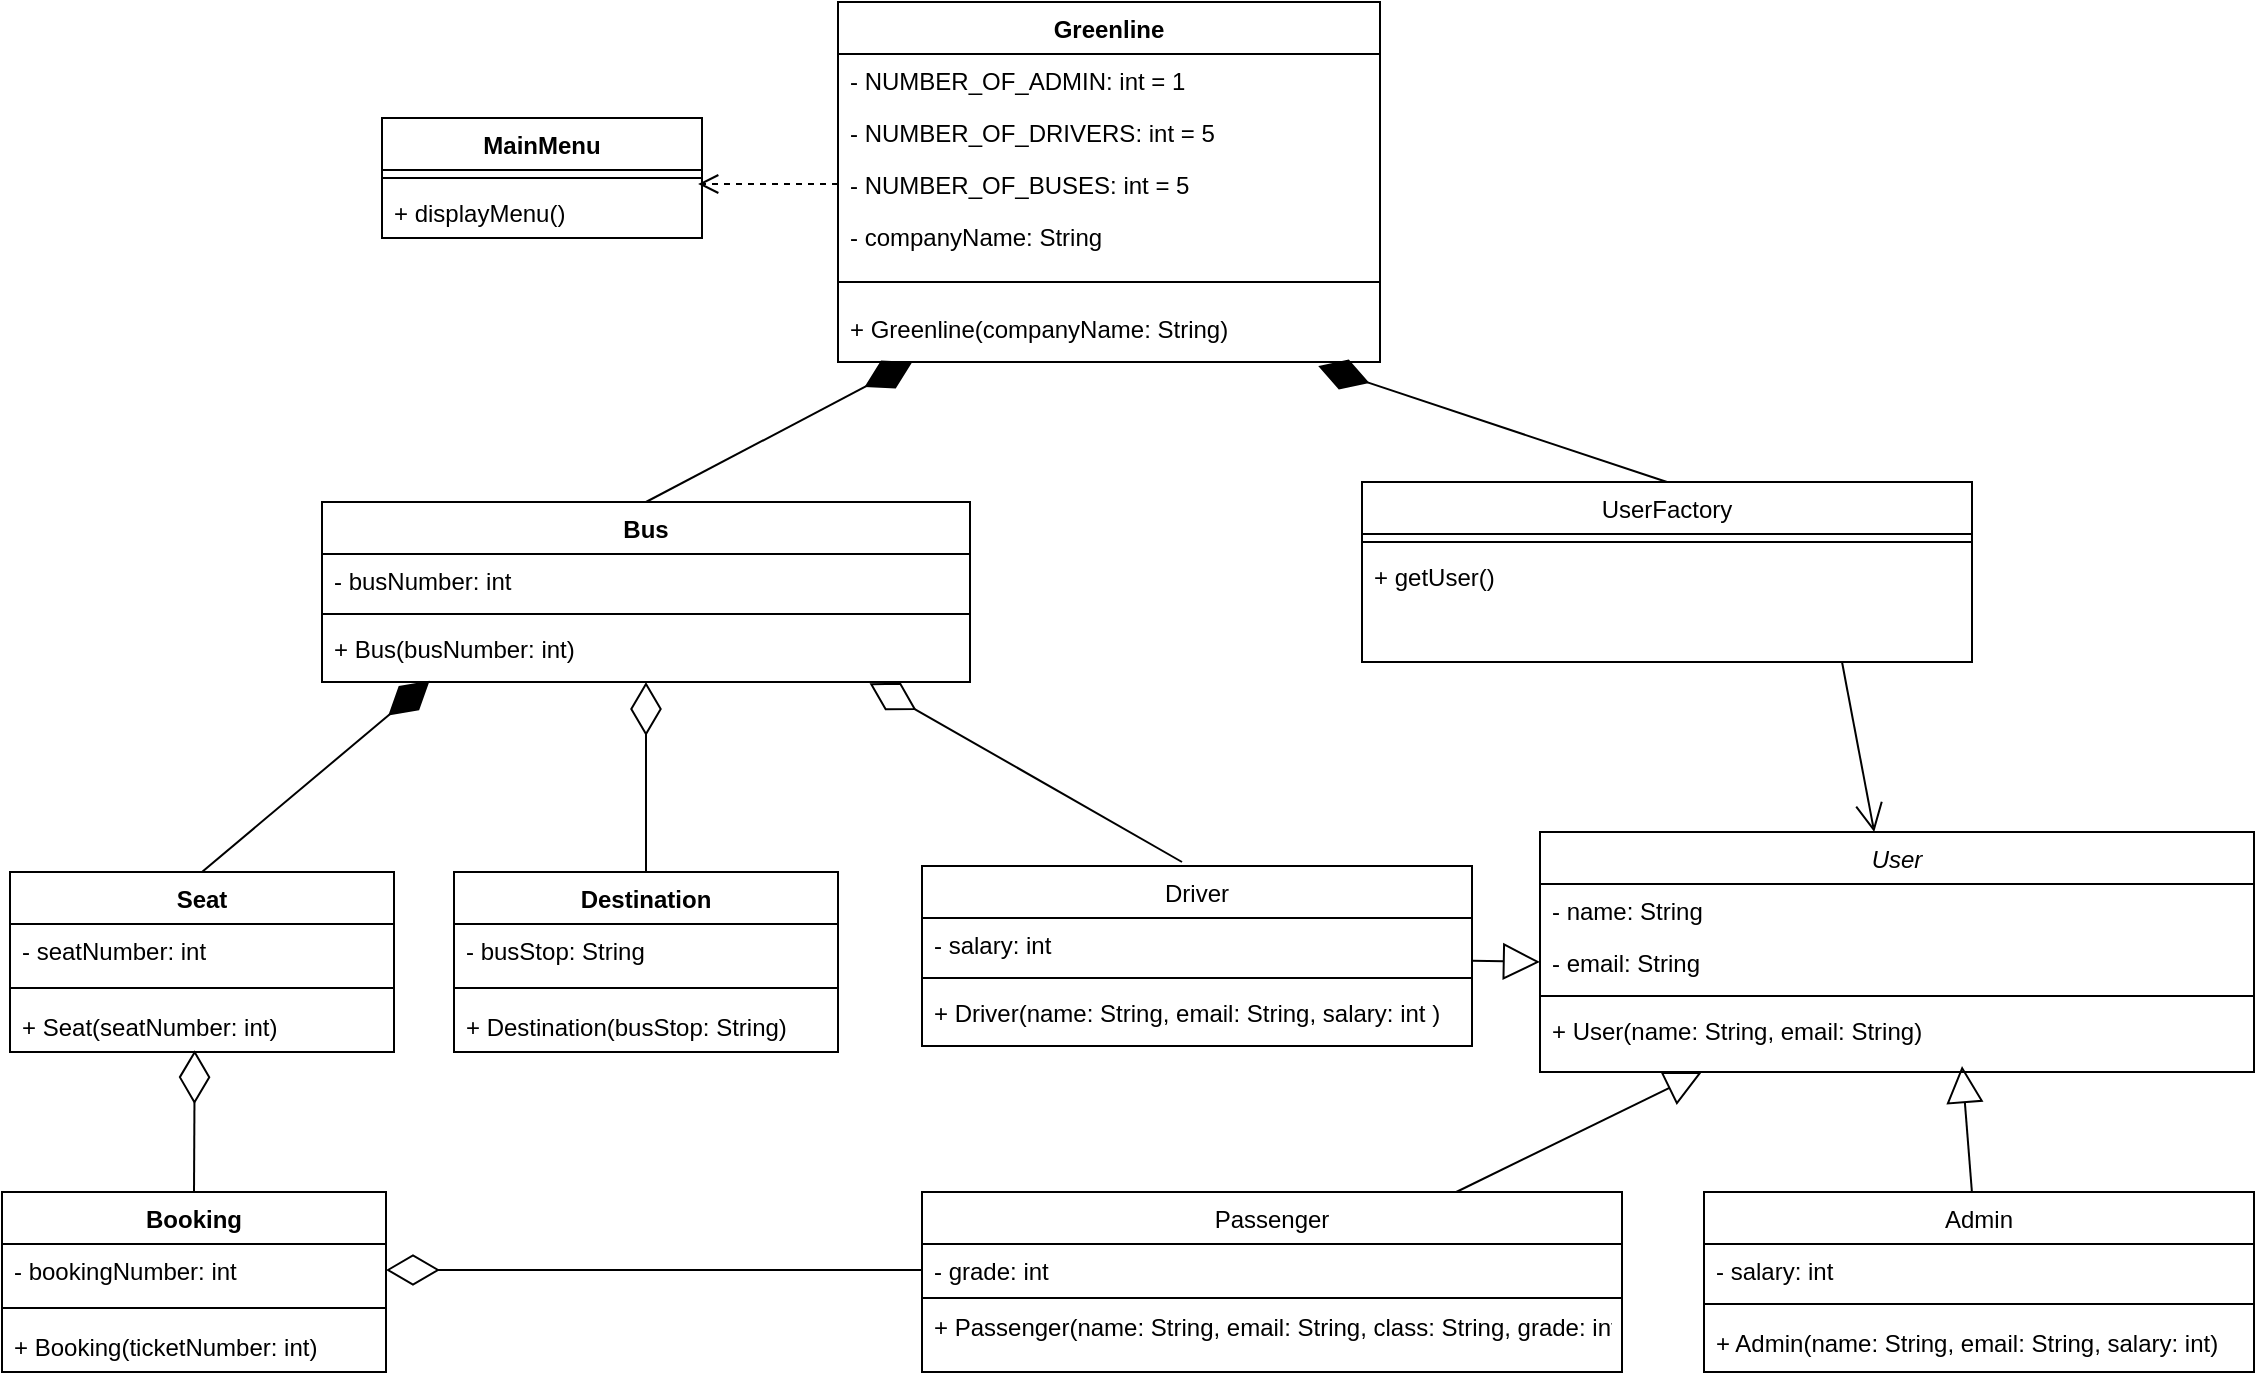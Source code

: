 <mxfile version="13.7.3" type="device"><diagram id="C5RBs43oDa-KdzZeNtuy" name="Page-1"><mxGraphModel dx="1662" dy="856" grid="1" gridSize="10" guides="1" tooltips="1" connect="1" arrows="1" fold="1" page="1" pageScale="1" pageWidth="1169" pageHeight="827" math="0" shadow="0"><root><mxCell id="WIyWlLk6GJQsqaUBKTNV-0"/><mxCell id="WIyWlLk6GJQsqaUBKTNV-1" parent="WIyWlLk6GJQsqaUBKTNV-0"/><mxCell id="aZxWekm1cW6UHKEbnHoh-35" value="" style="endArrow=diamondThin;endFill=1;endSize=24;html=1;entryX=0.886;entryY=1.067;entryDx=0;entryDy=0;entryPerimeter=0;exitX=0.5;exitY=0;exitDx=0;exitDy=0;" parent="WIyWlLk6GJQsqaUBKTNV-1" source="zkfFHV4jXpPFQw0GAbJ--17" target="aZxWekm1cW6UHKEbnHoh-6" edge="1"><mxGeometry width="160" relative="1" as="geometry"><mxPoint x="534" y="310" as="sourcePoint"/><mxPoint x="646" y="260" as="targetPoint"/></mxGeometry></mxCell><mxCell id="aZxWekm1cW6UHKEbnHoh-36" value="" style="endArrow=diamondThin;endFill=1;endSize=24;html=1;exitX=0.5;exitY=0;exitDx=0;exitDy=0;entryX=0.137;entryY=1;entryDx=0;entryDy=0;entryPerimeter=0;" parent="WIyWlLk6GJQsqaUBKTNV-1" source="aZxWekm1cW6UHKEbnHoh-15" target="aZxWekm1cW6UHKEbnHoh-6" edge="1"><mxGeometry width="160" relative="1" as="geometry"><mxPoint x="241" y="250" as="sourcePoint"/><mxPoint x="325" y="161" as="targetPoint"/></mxGeometry></mxCell><mxCell id="aZxWekm1cW6UHKEbnHoh-37" value="" style="html=1;verticalAlign=bottom;endArrow=open;dashed=1;endSize=8;exitX=0;exitY=0.5;exitDx=0;exitDy=0;entryX=0.988;entryY=0.875;entryDx=0;entryDy=0;entryPerimeter=0;" parent="WIyWlLk6GJQsqaUBKTNV-1" source="jJBky4X7id6nGAewXu0b-29" target="aZxWekm1cW6UHKEbnHoh-29" edge="1"><mxGeometry relative="1" as="geometry"><mxPoint x="450" y="100" as="sourcePoint"/><mxPoint x="380" y="100" as="targetPoint"/><Array as="points"/></mxGeometry></mxCell><mxCell id="jJBky4X7id6nGAewXu0b-2" value="" style="endArrow=block;endSize=16;endFill=0;html=1;" edge="1" parent="WIyWlLk6GJQsqaUBKTNV-1" source="zkfFHV4jXpPFQw0GAbJ--6"><mxGeometry width="160" relative="1" as="geometry"><mxPoint x="431" y="395" as="sourcePoint"/><mxPoint x="870" y="545" as="targetPoint"/></mxGeometry></mxCell><mxCell id="jJBky4X7id6nGAewXu0b-3" value="" style="endArrow=block;endSize=16;endFill=0;html=1;" edge="1" parent="WIyWlLk6GJQsqaUBKTNV-1" source="aZxWekm1cW6UHKEbnHoh-0"><mxGeometry width="160" relative="1" as="geometry"><mxPoint x="295.756" y="595" as="sourcePoint"/><mxPoint x="1000" y="542" as="targetPoint"/></mxGeometry></mxCell><mxCell id="jJBky4X7id6nGAewXu0b-4" value="" style="endArrow=block;endSize=16;endFill=0;html=1;entryX=0;entryY=0.5;entryDx=0;entryDy=0;" edge="1" parent="WIyWlLk6GJQsqaUBKTNV-1" source="zkfFHV4jXpPFQw0GAbJ--13" target="zkfFHV4jXpPFQw0GAbJ--1"><mxGeometry width="160" relative="1" as="geometry"><mxPoint x="305.756" y="605" as="sourcePoint"/><mxPoint x="531.5" y="435" as="targetPoint"/></mxGeometry></mxCell><mxCell id="aZxWekm1cW6UHKEbnHoh-0" value="Admin" style="swimlane;fontStyle=0;align=center;verticalAlign=top;childLayout=stackLayout;horizontal=1;startSize=26;horizontalStack=0;resizeParent=1;resizeLast=0;collapsible=1;marginBottom=0;rounded=0;shadow=0;strokeWidth=1;" parent="WIyWlLk6GJQsqaUBKTNV-1" vertex="1"><mxGeometry x="871" y="605" width="275" height="90" as="geometry"><mxRectangle x="330" y="360" width="170" height="26" as="alternateBounds"/></mxGeometry></mxCell><mxCell id="aZxWekm1cW6UHKEbnHoh-1" value="- salary: int" style="text;align=left;verticalAlign=top;spacingLeft=4;spacingRight=4;overflow=hidden;rotatable=0;points=[[0,0.5],[1,0.5]];portConstraint=eastwest;" parent="aZxWekm1cW6UHKEbnHoh-0" vertex="1"><mxGeometry y="26" width="275" height="24" as="geometry"/></mxCell><mxCell id="aZxWekm1cW6UHKEbnHoh-2" value="" style="line;html=1;strokeWidth=1;align=left;verticalAlign=middle;spacingTop=-1;spacingLeft=3;spacingRight=3;rotatable=0;labelPosition=right;points=[];portConstraint=eastwest;" parent="aZxWekm1cW6UHKEbnHoh-0" vertex="1"><mxGeometry y="50" width="275" height="12" as="geometry"/></mxCell><mxCell id="aZxWekm1cW6UHKEbnHoh-8" value="+ Admin(name: String, email: String, salary: int)" style="text;align=left;verticalAlign=top;spacingLeft=4;spacingRight=4;overflow=hidden;rotatable=0;points=[[0,0.5],[1,0.5]];portConstraint=eastwest;" parent="aZxWekm1cW6UHKEbnHoh-0" vertex="1"><mxGeometry y="62" width="275" height="18" as="geometry"/></mxCell><mxCell id="aZxWekm1cW6UHKEbnHoh-39" value="Destination" style="swimlane;fontStyle=1;align=center;verticalAlign=top;childLayout=stackLayout;horizontal=1;startSize=26;horizontalStack=0;resizeParent=1;resizeParentMax=0;resizeLast=0;collapsible=1;marginBottom=0;" parent="WIyWlLk6GJQsqaUBKTNV-1" vertex="1"><mxGeometry x="246" y="445" width="192" height="90" as="geometry"/></mxCell><mxCell id="aZxWekm1cW6UHKEbnHoh-40" value="- busStop: String" style="text;strokeColor=none;fillColor=none;align=left;verticalAlign=top;spacingLeft=4;spacingRight=4;overflow=hidden;rotatable=0;points=[[0,0.5],[1,0.5]];portConstraint=eastwest;" parent="aZxWekm1cW6UHKEbnHoh-39" vertex="1"><mxGeometry y="26" width="192" height="26" as="geometry"/></mxCell><mxCell id="aZxWekm1cW6UHKEbnHoh-41" value="" style="line;strokeWidth=1;fillColor=none;align=left;verticalAlign=middle;spacingTop=-1;spacingLeft=3;spacingRight=3;rotatable=0;labelPosition=right;points=[];portConstraint=eastwest;" parent="aZxWekm1cW6UHKEbnHoh-39" vertex="1"><mxGeometry y="52" width="192" height="12" as="geometry"/></mxCell><mxCell id="aZxWekm1cW6UHKEbnHoh-42" value="+ Destination(busStop: String)" style="text;strokeColor=none;fillColor=none;align=left;verticalAlign=top;spacingLeft=4;spacingRight=4;overflow=hidden;rotatable=0;points=[[0,0.5],[1,0.5]];portConstraint=eastwest;" parent="aZxWekm1cW6UHKEbnHoh-39" vertex="1"><mxGeometry y="64" width="192" height="26" as="geometry"/></mxCell><mxCell id="jJBky4X7id6nGAewXu0b-24" value="Seat" style="swimlane;fontStyle=1;align=center;verticalAlign=top;childLayout=stackLayout;horizontal=1;startSize=26;horizontalStack=0;resizeParent=1;resizeParentMax=0;resizeLast=0;collapsible=1;marginBottom=0;" vertex="1" parent="WIyWlLk6GJQsqaUBKTNV-1"><mxGeometry x="24" y="445" width="192" height="90" as="geometry"/></mxCell><mxCell id="jJBky4X7id6nGAewXu0b-25" value="- seatNumber: int" style="text;strokeColor=none;fillColor=none;align=left;verticalAlign=top;spacingLeft=4;spacingRight=4;overflow=hidden;rotatable=0;points=[[0,0.5],[1,0.5]];portConstraint=eastwest;" vertex="1" parent="jJBky4X7id6nGAewXu0b-24"><mxGeometry y="26" width="192" height="26" as="geometry"/></mxCell><mxCell id="jJBky4X7id6nGAewXu0b-26" value="" style="line;strokeWidth=1;fillColor=none;align=left;verticalAlign=middle;spacingTop=-1;spacingLeft=3;spacingRight=3;rotatable=0;labelPosition=right;points=[];portConstraint=eastwest;" vertex="1" parent="jJBky4X7id6nGAewXu0b-24"><mxGeometry y="52" width="192" height="12" as="geometry"/></mxCell><mxCell id="jJBky4X7id6nGAewXu0b-27" value="+ Seat(seatNumber: int)" style="text;strokeColor=none;fillColor=none;align=left;verticalAlign=top;spacingLeft=4;spacingRight=4;overflow=hidden;rotatable=0;points=[[0,0.5],[1,0.5]];portConstraint=eastwest;" vertex="1" parent="jJBky4X7id6nGAewXu0b-24"><mxGeometry y="64" width="192" height="26" as="geometry"/></mxCell><mxCell id="jJBky4X7id6nGAewXu0b-30" value="" style="endArrow=diamondThin;endFill=1;endSize=24;html=1;exitX=0.5;exitY=0;exitDx=0;exitDy=0;entryX=0.166;entryY=0.98;entryDx=0;entryDy=0;entryPerimeter=0;" edge="1" parent="WIyWlLk6GJQsqaUBKTNV-1" source="jJBky4X7id6nGAewXu0b-24" target="aZxWekm1cW6UHKEbnHoh-18"><mxGeometry width="160" relative="1" as="geometry"><mxPoint x="30" y="370" as="sourcePoint"/><mxPoint x="171" y="340" as="targetPoint"/></mxGeometry></mxCell><mxCell id="jJBky4X7id6nGAewXu0b-31" value="" style="endArrow=diamondThin;endFill=0;endSize=24;html=1;exitX=0.5;exitY=0;exitDx=0;exitDy=0;" edge="1" parent="WIyWlLk6GJQsqaUBKTNV-1" source="aZxWekm1cW6UHKEbnHoh-39" target="aZxWekm1cW6UHKEbnHoh-18"><mxGeometry width="160" relative="1" as="geometry"><mxPoint x="294" y="400" as="sourcePoint"/><mxPoint x="454" y="400" as="targetPoint"/></mxGeometry></mxCell><mxCell id="jJBky4X7id6nGAewXu0b-32" value="" style="endArrow=diamondThin;endFill=0;endSize=24;html=1;entryX=0.481;entryY=0.966;entryDx=0;entryDy=0;entryPerimeter=0;exitX=0.5;exitY=0;exitDx=0;exitDy=0;" edge="1" parent="WIyWlLk6GJQsqaUBKTNV-1" source="jJBky4X7id6nGAewXu0b-20" target="jJBky4X7id6nGAewXu0b-27"><mxGeometry width="160" relative="1" as="geometry"><mxPoint x="-26" y="580" as="sourcePoint"/><mxPoint x="134" y="580" as="targetPoint"/></mxGeometry></mxCell><mxCell id="jJBky4X7id6nGAewXu0b-33" value="" style="endArrow=diamondThin;endFill=0;endSize=24;html=1;exitX=0;exitY=0.5;exitDx=0;exitDy=0;" edge="1" parent="WIyWlLk6GJQsqaUBKTNV-1" source="zkfFHV4jXpPFQw0GAbJ--8" target="jJBky4X7id6nGAewXu0b-21"><mxGeometry width="160" relative="1" as="geometry"><mxPoint x="467" y="644" as="sourcePoint"/><mxPoint x="330" y="661" as="targetPoint"/></mxGeometry></mxCell><mxCell id="jJBky4X7id6nGAewXu0b-20" value="Booking" style="swimlane;fontStyle=1;align=center;verticalAlign=top;childLayout=stackLayout;horizontal=1;startSize=26;horizontalStack=0;resizeParent=1;resizeParentMax=0;resizeLast=0;collapsible=1;marginBottom=0;" vertex="1" parent="WIyWlLk6GJQsqaUBKTNV-1"><mxGeometry x="20" y="605" width="192" height="90" as="geometry"/></mxCell><mxCell id="jJBky4X7id6nGAewXu0b-21" value="- bookingNumber: int" style="text;strokeColor=none;fillColor=none;align=left;verticalAlign=top;spacingLeft=4;spacingRight=4;overflow=hidden;rotatable=0;points=[[0,0.5],[1,0.5]];portConstraint=eastwest;" vertex="1" parent="jJBky4X7id6nGAewXu0b-20"><mxGeometry y="26" width="192" height="26" as="geometry"/></mxCell><mxCell id="jJBky4X7id6nGAewXu0b-22" value="" style="line;strokeWidth=1;fillColor=none;align=left;verticalAlign=middle;spacingTop=-1;spacingLeft=3;spacingRight=3;rotatable=0;labelPosition=right;points=[];portConstraint=eastwest;" vertex="1" parent="jJBky4X7id6nGAewXu0b-20"><mxGeometry y="52" width="192" height="12" as="geometry"/></mxCell><mxCell id="jJBky4X7id6nGAewXu0b-23" value="+ Booking(ticketNumber: int)" style="text;strokeColor=none;fillColor=none;align=left;verticalAlign=top;spacingLeft=4;spacingRight=4;overflow=hidden;rotatable=0;points=[[0,0.5],[1,0.5]];portConstraint=eastwest;" vertex="1" parent="jJBky4X7id6nGAewXu0b-20"><mxGeometry y="64" width="192" height="26" as="geometry"/></mxCell><mxCell id="zkfFHV4jXpPFQw0GAbJ--13" value="Driver" style="swimlane;fontStyle=0;align=center;verticalAlign=top;childLayout=stackLayout;horizontal=1;startSize=26;horizontalStack=0;resizeParent=1;resizeLast=0;collapsible=1;marginBottom=0;rounded=0;shadow=0;strokeWidth=1;" parent="WIyWlLk6GJQsqaUBKTNV-1" vertex="1"><mxGeometry x="480" y="442" width="275" height="90" as="geometry"><mxRectangle x="330" y="360" width="170" height="26" as="alternateBounds"/></mxGeometry></mxCell><mxCell id="zkfFHV4jXpPFQw0GAbJ--14" value="- salary: int" style="text;align=left;verticalAlign=top;spacingLeft=4;spacingRight=4;overflow=hidden;rotatable=0;points=[[0,0.5],[1,0.5]];portConstraint=eastwest;" parent="zkfFHV4jXpPFQw0GAbJ--13" vertex="1"><mxGeometry y="26" width="275" height="26" as="geometry"/></mxCell><mxCell id="zkfFHV4jXpPFQw0GAbJ--15" value="" style="line;html=1;strokeWidth=1;align=left;verticalAlign=middle;spacingTop=-1;spacingLeft=3;spacingRight=3;rotatable=0;labelPosition=right;points=[];portConstraint=eastwest;" parent="zkfFHV4jXpPFQw0GAbJ--13" vertex="1"><mxGeometry y="52" width="275" height="8" as="geometry"/></mxCell><mxCell id="aZxWekm1cW6UHKEbnHoh-9" value="+ Driver(name: String, email: String, salary: int )" style="text;align=left;verticalAlign=top;spacingLeft=4;spacingRight=4;overflow=hidden;rotatable=0;points=[[0,0.5],[1,0.5]];portConstraint=eastwest;" parent="zkfFHV4jXpPFQw0GAbJ--13" vertex="1"><mxGeometry y="60" width="275" height="26" as="geometry"/></mxCell><mxCell id="zkfFHV4jXpPFQw0GAbJ--0" value="User" style="swimlane;fontStyle=2;align=center;verticalAlign=top;childLayout=stackLayout;horizontal=1;startSize=26;horizontalStack=0;resizeParent=1;resizeLast=0;collapsible=1;marginBottom=0;rounded=0;shadow=0;strokeWidth=1;" parent="WIyWlLk6GJQsqaUBKTNV-1" vertex="1"><mxGeometry x="789" y="425" width="357" height="120" as="geometry"><mxRectangle x="230" y="140" width="160" height="26" as="alternateBounds"/></mxGeometry></mxCell><mxCell id="zkfFHV4jXpPFQw0GAbJ--2" value="- name: String" style="text;align=left;verticalAlign=top;spacingLeft=4;spacingRight=4;overflow=hidden;rotatable=0;points=[[0,0.5],[1,0.5]];portConstraint=eastwest;rounded=0;shadow=0;html=0;" parent="zkfFHV4jXpPFQw0GAbJ--0" vertex="1"><mxGeometry y="26" width="357" height="26" as="geometry"/></mxCell><mxCell id="zkfFHV4jXpPFQw0GAbJ--1" value="- email: String" style="text;align=left;verticalAlign=top;spacingLeft=4;spacingRight=4;overflow=hidden;rotatable=0;points=[[0,0.5],[1,0.5]];portConstraint=eastwest;" parent="zkfFHV4jXpPFQw0GAbJ--0" vertex="1"><mxGeometry y="52" width="357" height="26" as="geometry"/></mxCell><mxCell id="zkfFHV4jXpPFQw0GAbJ--4" value="" style="line;html=1;strokeWidth=1;align=left;verticalAlign=middle;spacingTop=-1;spacingLeft=3;spacingRight=3;rotatable=0;labelPosition=right;points=[];portConstraint=eastwest;" parent="zkfFHV4jXpPFQw0GAbJ--0" vertex="1"><mxGeometry y="78" width="357" height="8" as="geometry"/></mxCell><mxCell id="zkfFHV4jXpPFQw0GAbJ--5" value="+ User(name: String, email: String)" style="text;align=left;verticalAlign=top;spacingLeft=4;spacingRight=4;overflow=hidden;rotatable=0;points=[[0,0.5],[1,0.5]];portConstraint=eastwest;" parent="zkfFHV4jXpPFQw0GAbJ--0" vertex="1"><mxGeometry y="86" width="357" height="26" as="geometry"/></mxCell><mxCell id="aZxWekm1cW6UHKEbnHoh-3" value="Greenline" style="swimlane;fontStyle=1;align=center;verticalAlign=top;childLayout=stackLayout;horizontal=1;startSize=26;horizontalStack=0;resizeParent=1;resizeParentMax=0;resizeLast=0;collapsible=1;marginBottom=0;" parent="WIyWlLk6GJQsqaUBKTNV-1" vertex="1"><mxGeometry x="438" y="10" width="271" height="180" as="geometry"/></mxCell><mxCell id="aZxWekm1cW6UHKEbnHoh-4" value="- NUMBER_OF_ADMIN: int = 1 " style="text;strokeColor=none;fillColor=none;align=left;verticalAlign=top;spacingLeft=4;spacingRight=4;overflow=hidden;rotatable=0;points=[[0,0.5],[1,0.5]];portConstraint=eastwest;" parent="aZxWekm1cW6UHKEbnHoh-3" vertex="1"><mxGeometry y="26" width="271" height="26" as="geometry"/></mxCell><mxCell id="jJBky4X7id6nGAewXu0b-1" value="- NUMBER_OF_DRIVERS: int = 5 " style="text;strokeColor=none;fillColor=none;align=left;verticalAlign=top;spacingLeft=4;spacingRight=4;overflow=hidden;rotatable=0;points=[[0,0.5],[1,0.5]];portConstraint=eastwest;" vertex="1" parent="aZxWekm1cW6UHKEbnHoh-3"><mxGeometry y="52" width="271" height="26" as="geometry"/></mxCell><mxCell id="jJBky4X7id6nGAewXu0b-29" value="- NUMBER_OF_BUSES: int = 5 " style="text;strokeColor=none;fillColor=none;align=left;verticalAlign=top;spacingLeft=4;spacingRight=4;overflow=hidden;rotatable=0;points=[[0,0.5],[1,0.5]];portConstraint=eastwest;" vertex="1" parent="aZxWekm1cW6UHKEbnHoh-3"><mxGeometry y="78" width="271" height="26" as="geometry"/></mxCell><mxCell id="aZxWekm1cW6UHKEbnHoh-10" value="- companyName: String" style="text;strokeColor=none;fillColor=none;align=left;verticalAlign=top;spacingLeft=4;spacingRight=4;overflow=hidden;rotatable=0;points=[[0,0.5],[1,0.5]];portConstraint=eastwest;" parent="aZxWekm1cW6UHKEbnHoh-3" vertex="1"><mxGeometry y="104" width="271" height="26" as="geometry"/></mxCell><mxCell id="aZxWekm1cW6UHKEbnHoh-5" value="" style="line;strokeWidth=1;fillColor=none;align=left;verticalAlign=middle;spacingTop=-1;spacingLeft=3;spacingRight=3;rotatable=0;labelPosition=right;points=[];portConstraint=eastwest;" parent="aZxWekm1cW6UHKEbnHoh-3" vertex="1"><mxGeometry y="130" width="271" height="20" as="geometry"/></mxCell><mxCell id="aZxWekm1cW6UHKEbnHoh-6" value="+ Greenline(companyName: String)" style="text;strokeColor=none;fillColor=none;align=left;verticalAlign=top;spacingLeft=4;spacingRight=4;overflow=hidden;rotatable=0;points=[[0,0.5],[1,0.5]];portConstraint=eastwest;" parent="aZxWekm1cW6UHKEbnHoh-3" vertex="1"><mxGeometry y="150" width="271" height="30" as="geometry"/></mxCell><mxCell id="aZxWekm1cW6UHKEbnHoh-27" value="MainMenu" style="swimlane;fontStyle=1;align=center;verticalAlign=top;childLayout=stackLayout;horizontal=1;startSize=26;horizontalStack=0;resizeParent=1;resizeParentMax=0;resizeLast=0;collapsible=1;marginBottom=0;" parent="WIyWlLk6GJQsqaUBKTNV-1" vertex="1"><mxGeometry x="210" y="68" width="160" height="60" as="geometry"/></mxCell><mxCell id="aZxWekm1cW6UHKEbnHoh-29" value="" style="line;strokeWidth=1;fillColor=none;align=left;verticalAlign=middle;spacingTop=-1;spacingLeft=3;spacingRight=3;rotatable=0;labelPosition=right;points=[];portConstraint=eastwest;" parent="aZxWekm1cW6UHKEbnHoh-27" vertex="1"><mxGeometry y="26" width="160" height="8" as="geometry"/></mxCell><mxCell id="aZxWekm1cW6UHKEbnHoh-30" value="+ displayMenu()" style="text;strokeColor=none;fillColor=none;align=left;verticalAlign=top;spacingLeft=4;spacingRight=4;overflow=hidden;rotatable=0;points=[[0,0.5],[1,0.5]];portConstraint=eastwest;" parent="aZxWekm1cW6UHKEbnHoh-27" vertex="1"><mxGeometry y="34" width="160" height="26" as="geometry"/></mxCell><mxCell id="zkfFHV4jXpPFQw0GAbJ--17" value="UserFactory" style="swimlane;fontStyle=0;align=center;verticalAlign=top;childLayout=stackLayout;horizontal=1;startSize=26;horizontalStack=0;resizeParent=1;resizeLast=0;collapsible=1;marginBottom=0;rounded=0;shadow=0;strokeWidth=1;" parent="WIyWlLk6GJQsqaUBKTNV-1" vertex="1"><mxGeometry x="700" y="250" width="305" height="90" as="geometry"><mxRectangle x="550" y="140" width="160" height="26" as="alternateBounds"/></mxGeometry></mxCell><mxCell id="zkfFHV4jXpPFQw0GAbJ--23" value="" style="line;html=1;strokeWidth=1;align=left;verticalAlign=middle;spacingTop=-1;spacingLeft=3;spacingRight=3;rotatable=0;labelPosition=right;points=[];portConstraint=eastwest;" parent="zkfFHV4jXpPFQw0GAbJ--17" vertex="1"><mxGeometry y="26" width="305" height="8" as="geometry"/></mxCell><mxCell id="zkfFHV4jXpPFQw0GAbJ--25" value="+ getUser()" style="text;align=left;verticalAlign=top;spacingLeft=4;spacingRight=4;overflow=hidden;rotatable=0;points=[[0,0.5],[1,0.5]];portConstraint=eastwest;" parent="zkfFHV4jXpPFQw0GAbJ--17" vertex="1"><mxGeometry y="34" width="305" height="26" as="geometry"/></mxCell><mxCell id="aZxWekm1cW6UHKEbnHoh-15" value="Bus" style="swimlane;fontStyle=1;align=center;verticalAlign=top;childLayout=stackLayout;horizontal=1;startSize=26;horizontalStack=0;resizeParent=1;resizeParentMax=0;resizeLast=0;collapsible=1;marginBottom=0;" parent="WIyWlLk6GJQsqaUBKTNV-1" vertex="1"><mxGeometry x="180" y="260" width="324" height="90" as="geometry"/></mxCell><mxCell id="aZxWekm1cW6UHKEbnHoh-16" value="- busNumber: int&#10;" style="text;strokeColor=none;fillColor=none;align=left;verticalAlign=top;spacingLeft=4;spacingRight=4;overflow=hidden;rotatable=0;points=[[0,0.5],[1,0.5]];portConstraint=eastwest;" parent="aZxWekm1cW6UHKEbnHoh-15" vertex="1"><mxGeometry y="26" width="324" height="26" as="geometry"/></mxCell><mxCell id="aZxWekm1cW6UHKEbnHoh-17" value="" style="line;strokeWidth=1;fillColor=none;align=left;verticalAlign=middle;spacingTop=-1;spacingLeft=3;spacingRight=3;rotatable=0;labelPosition=right;points=[];portConstraint=eastwest;" parent="aZxWekm1cW6UHKEbnHoh-15" vertex="1"><mxGeometry y="52" width="324" height="8" as="geometry"/></mxCell><mxCell id="aZxWekm1cW6UHKEbnHoh-18" value="+ Bus(busNumber: int)" style="text;strokeColor=none;fillColor=none;align=left;verticalAlign=top;spacingLeft=4;spacingRight=4;overflow=hidden;rotatable=0;points=[[0,0.5],[1,0.5]];portConstraint=eastwest;" parent="aZxWekm1cW6UHKEbnHoh-15" vertex="1"><mxGeometry y="60" width="324" height="30" as="geometry"/></mxCell><mxCell id="zkfFHV4jXpPFQw0GAbJ--6" value="Passenger" style="swimlane;fontStyle=0;align=center;verticalAlign=top;childLayout=stackLayout;horizontal=1;startSize=26;horizontalStack=0;resizeParent=1;resizeLast=0;collapsible=1;marginBottom=0;rounded=0;shadow=0;strokeWidth=1;" parent="WIyWlLk6GJQsqaUBKTNV-1" vertex="1"><mxGeometry x="480" y="605" width="350" height="90" as="geometry"><mxRectangle x="130" y="380" width="160" height="26" as="alternateBounds"/></mxGeometry></mxCell><mxCell id="zkfFHV4jXpPFQw0GAbJ--8" value="- grade: int" style="text;align=left;verticalAlign=top;spacingLeft=4;spacingRight=4;overflow=hidden;rotatable=0;points=[[0,0.5],[1,0.5]];portConstraint=eastwest;rounded=0;shadow=0;html=0;" parent="zkfFHV4jXpPFQw0GAbJ--6" vertex="1"><mxGeometry y="26" width="350" height="26" as="geometry"/></mxCell><mxCell id="zkfFHV4jXpPFQw0GAbJ--9" value="" style="line;html=1;strokeWidth=1;align=left;verticalAlign=middle;spacingTop=-1;spacingLeft=3;spacingRight=3;rotatable=0;labelPosition=right;points=[];portConstraint=eastwest;" parent="zkfFHV4jXpPFQw0GAbJ--6" vertex="1"><mxGeometry y="52" width="350" height="2" as="geometry"/></mxCell><mxCell id="jJBky4X7id6nGAewXu0b-0" value="+ Passenger(name: String, email: String, class: String, grade: int)" style="text;align=left;verticalAlign=top;spacingLeft=4;spacingRight=4;overflow=hidden;rotatable=0;points=[[0,0.5],[1,0.5]];portConstraint=eastwest;" vertex="1" parent="zkfFHV4jXpPFQw0GAbJ--6"><mxGeometry y="54" width="350" height="26" as="geometry"/></mxCell><mxCell id="jJBky4X7id6nGAewXu0b-35" value="" style="endArrow=diamondThin;endFill=0;endSize=24;html=1;entryX=0.845;entryY=1.02;entryDx=0;entryDy=0;entryPerimeter=0;" edge="1" parent="WIyWlLk6GJQsqaUBKTNV-1" target="aZxWekm1cW6UHKEbnHoh-18"><mxGeometry width="160" relative="1" as="geometry"><mxPoint x="610" y="440" as="sourcePoint"/><mxPoint x="570" y="390" as="targetPoint"/></mxGeometry></mxCell><mxCell id="jJBky4X7id6nGAewXu0b-36" value="" style="endArrow=open;endFill=1;endSize=12;html=1;" edge="1" parent="WIyWlLk6GJQsqaUBKTNV-1" target="zkfFHV4jXpPFQw0GAbJ--0"><mxGeometry width="160" relative="1" as="geometry"><mxPoint x="940" y="340" as="sourcePoint"/><mxPoint x="980" y="380" as="targetPoint"/></mxGeometry></mxCell></root></mxGraphModel></diagram></mxfile>